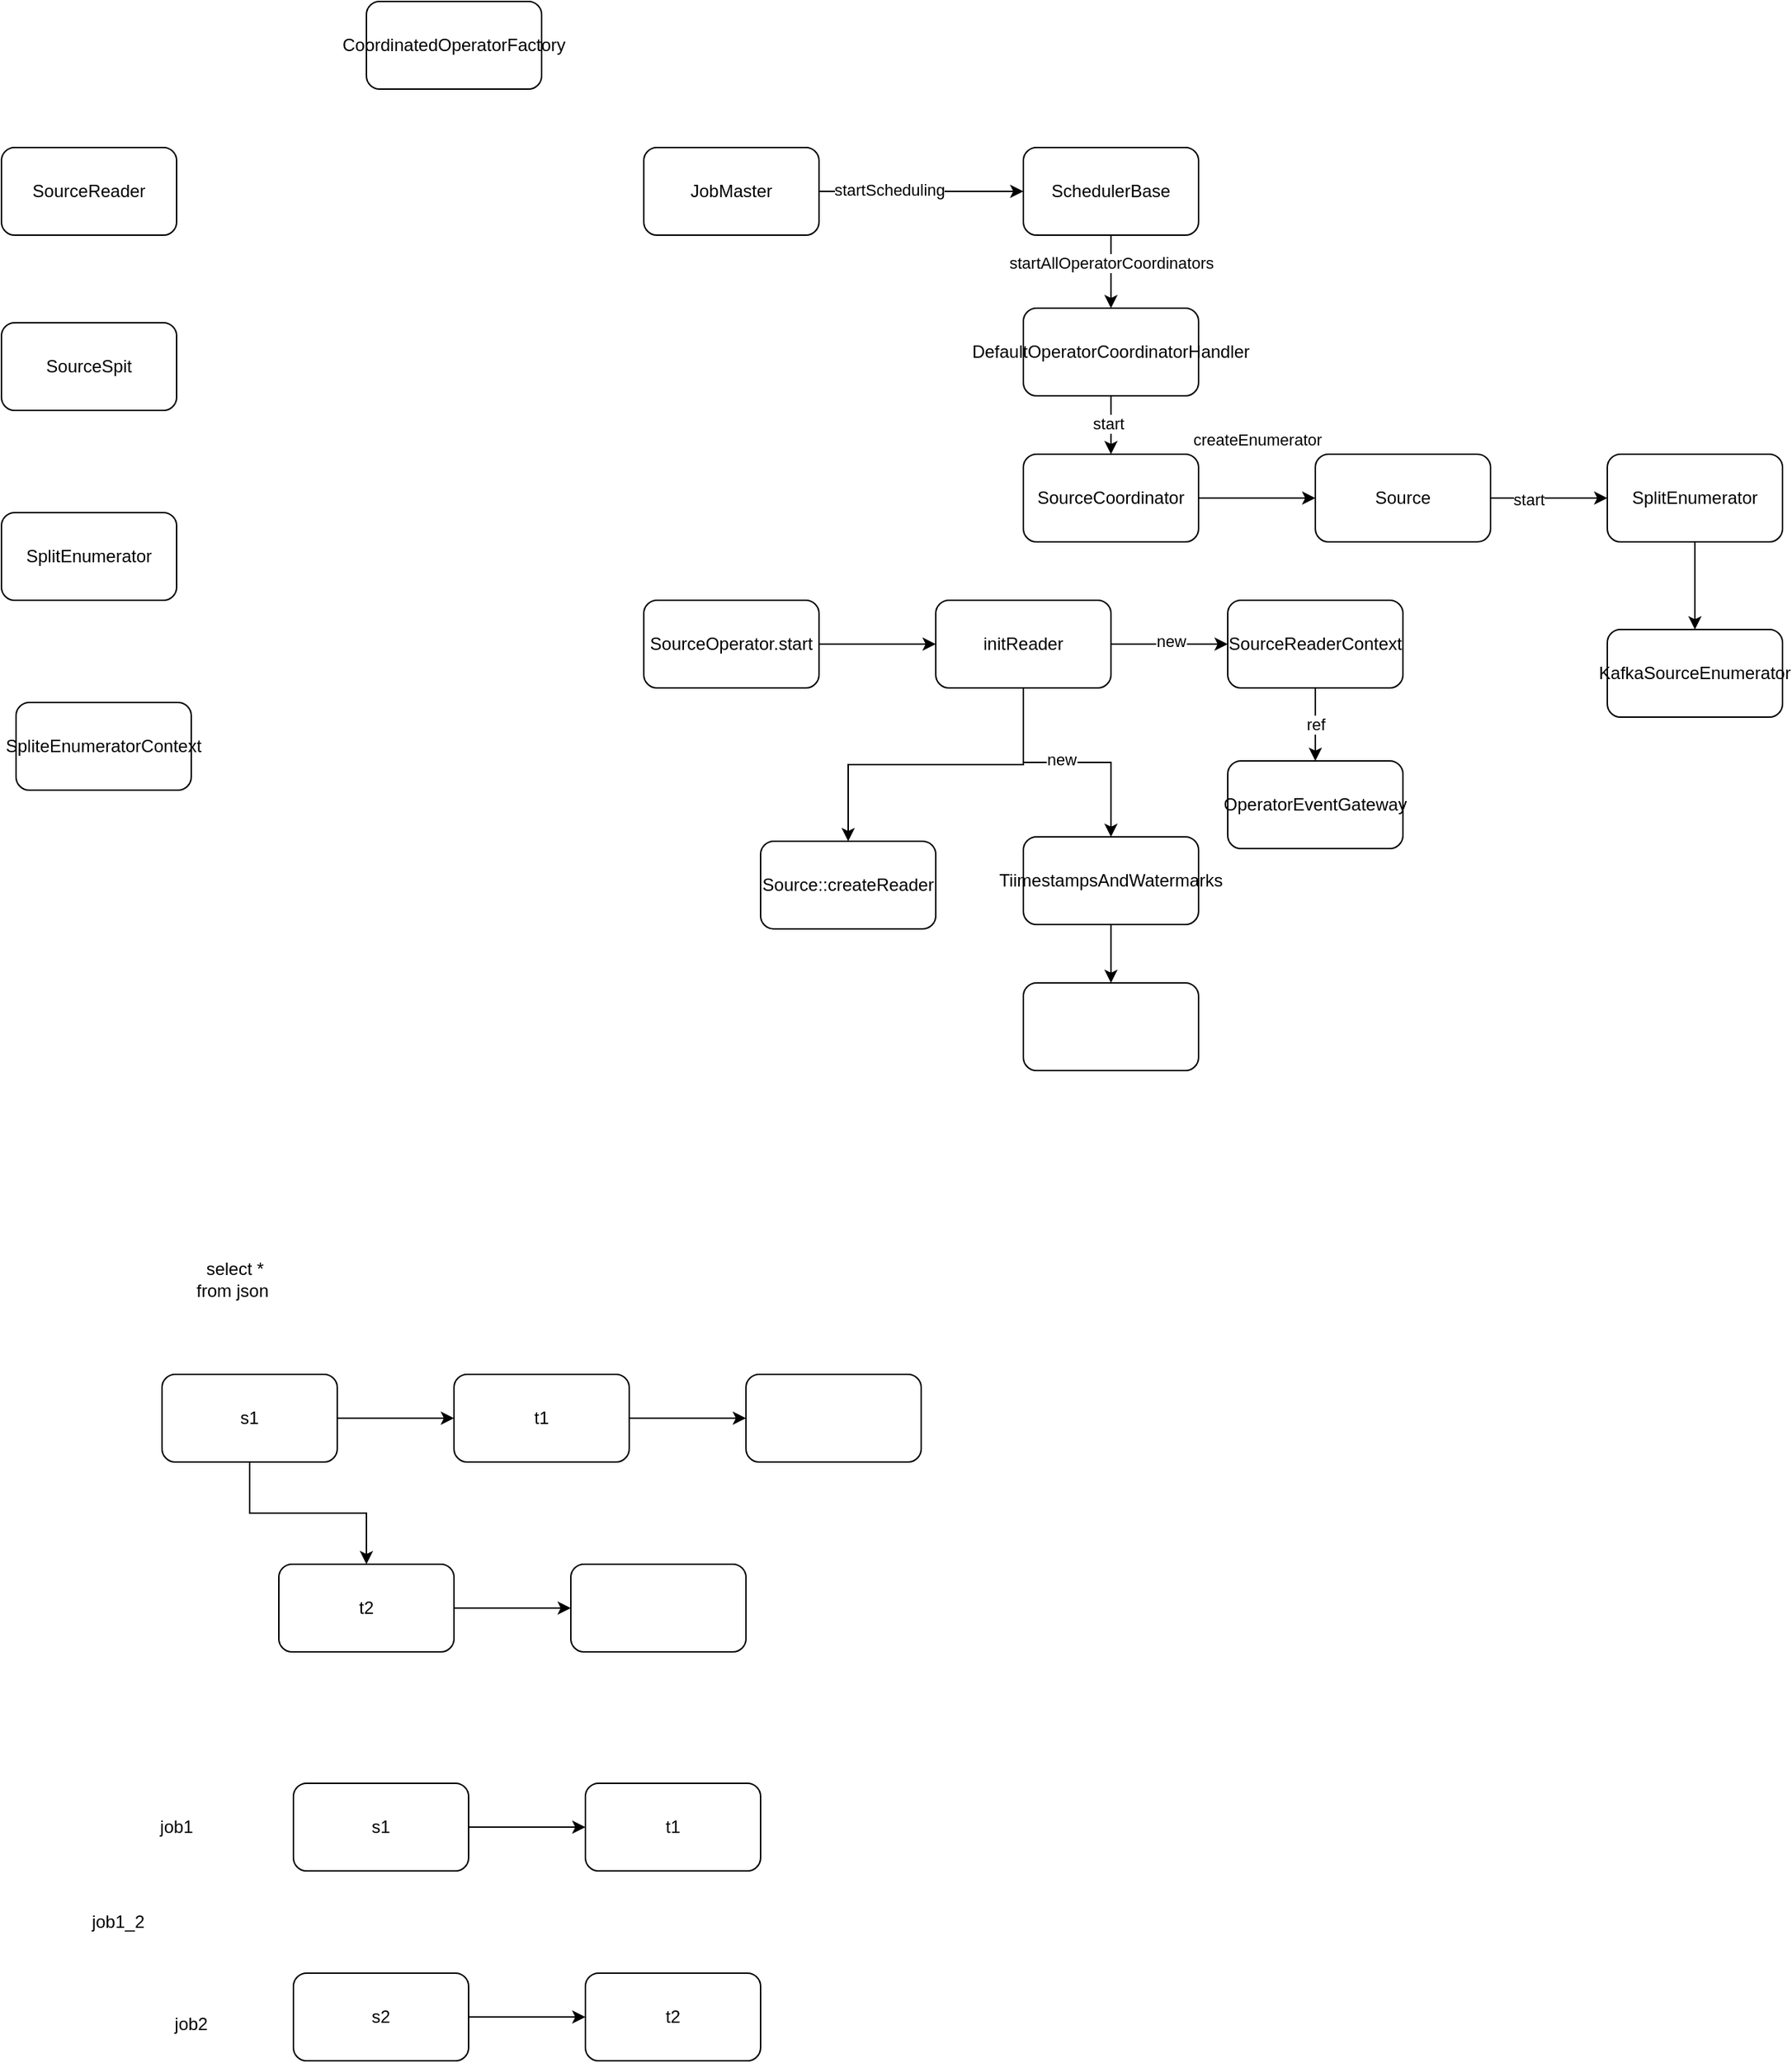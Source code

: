 <mxfile version="18.0.1" type="github">
  <diagram id="C5RBs43oDa-KdzZeNtuy" name="Page-1">
    <mxGraphModel dx="1018" dy="695" grid="1" gridSize="10" guides="1" tooltips="1" connect="1" arrows="1" fold="1" page="1" pageScale="1" pageWidth="827" pageHeight="1169" math="0" shadow="0">
      <root>
        <mxCell id="WIyWlLk6GJQsqaUBKTNV-0" />
        <mxCell id="WIyWlLk6GJQsqaUBKTNV-1" parent="WIyWlLk6GJQsqaUBKTNV-0" />
        <mxCell id="Z6JFAqd1UGmR_Z4NWey1-0" value="SourceSpit" style="rounded=1;whiteSpace=wrap;html=1;" parent="WIyWlLk6GJQsqaUBKTNV-1" vertex="1">
          <mxGeometry x="60" y="230" width="120" height="60" as="geometry" />
        </mxCell>
        <mxCell id="Z6JFAqd1UGmR_Z4NWey1-1" value="SplitEnumerator" style="rounded=1;whiteSpace=wrap;html=1;" parent="WIyWlLk6GJQsqaUBKTNV-1" vertex="1">
          <mxGeometry x="60" y="360" width="120" height="60" as="geometry" />
        </mxCell>
        <mxCell id="Z6JFAqd1UGmR_Z4NWey1-2" value="SpliteEnumeratorContext" style="rounded=1;whiteSpace=wrap;html=1;" parent="WIyWlLk6GJQsqaUBKTNV-1" vertex="1">
          <mxGeometry x="70" y="490" width="120" height="60" as="geometry" />
        </mxCell>
        <mxCell id="Z6JFAqd1UGmR_Z4NWey1-3" value="SourceReader" style="rounded=1;whiteSpace=wrap;html=1;" parent="WIyWlLk6GJQsqaUBKTNV-1" vertex="1">
          <mxGeometry x="60" y="110" width="120" height="60" as="geometry" />
        </mxCell>
        <mxCell id="Z6JFAqd1UGmR_Z4NWey1-16" value="" style="edgeStyle=orthogonalEdgeStyle;rounded=0;orthogonalLoop=1;jettySize=auto;html=1;" parent="WIyWlLk6GJQsqaUBKTNV-1" source="Z6JFAqd1UGmR_Z4NWey1-4" target="Z6JFAqd1UGmR_Z4NWey1-15" edge="1">
          <mxGeometry relative="1" as="geometry" />
        </mxCell>
        <mxCell id="Z6JFAqd1UGmR_Z4NWey1-17" value="createEnumerator" style="edgeLabel;html=1;align=center;verticalAlign=middle;resizable=0;points=[];" parent="Z6JFAqd1UGmR_Z4NWey1-16" vertex="1" connectable="0">
          <mxGeometry x="-0.45" y="-1" relative="1" as="geometry">
            <mxPoint x="18" y="-41" as="offset" />
          </mxGeometry>
        </mxCell>
        <mxCell id="Z6JFAqd1UGmR_Z4NWey1-4" value="SourceCoordinator" style="rounded=1;whiteSpace=wrap;html=1;" parent="WIyWlLk6GJQsqaUBKTNV-1" vertex="1">
          <mxGeometry x="760" y="320" width="120" height="60" as="geometry" />
        </mxCell>
        <mxCell id="Z6JFAqd1UGmR_Z4NWey1-5" value="CoordinatedOperatorFactory" style="rounded=1;whiteSpace=wrap;html=1;" parent="WIyWlLk6GJQsqaUBKTNV-1" vertex="1">
          <mxGeometry x="310" y="10" width="120" height="60" as="geometry" />
        </mxCell>
        <mxCell id="Z6JFAqd1UGmR_Z4NWey1-8" value="" style="edgeStyle=orthogonalEdgeStyle;rounded=0;orthogonalLoop=1;jettySize=auto;html=1;" parent="WIyWlLk6GJQsqaUBKTNV-1" source="Z6JFAqd1UGmR_Z4NWey1-6" target="Z6JFAqd1UGmR_Z4NWey1-7" edge="1">
          <mxGeometry relative="1" as="geometry" />
        </mxCell>
        <mxCell id="Z6JFAqd1UGmR_Z4NWey1-9" value="startScheduling" style="edgeLabel;html=1;align=center;verticalAlign=middle;resizable=0;points=[];" parent="Z6JFAqd1UGmR_Z4NWey1-8" vertex="1" connectable="0">
          <mxGeometry x="-0.325" y="1" relative="1" as="geometry">
            <mxPoint as="offset" />
          </mxGeometry>
        </mxCell>
        <mxCell id="Z6JFAqd1UGmR_Z4NWey1-6" value="JobMaster" style="rounded=1;whiteSpace=wrap;html=1;" parent="WIyWlLk6GJQsqaUBKTNV-1" vertex="1">
          <mxGeometry x="500" y="110" width="120" height="60" as="geometry" />
        </mxCell>
        <mxCell id="Z6JFAqd1UGmR_Z4NWey1-11" value="" style="edgeStyle=orthogonalEdgeStyle;rounded=0;orthogonalLoop=1;jettySize=auto;html=1;" parent="WIyWlLk6GJQsqaUBKTNV-1" source="Z6JFAqd1UGmR_Z4NWey1-7" target="Z6JFAqd1UGmR_Z4NWey1-10" edge="1">
          <mxGeometry relative="1" as="geometry" />
        </mxCell>
        <mxCell id="Z6JFAqd1UGmR_Z4NWey1-12" value="startAllOperatorCoordinators" style="edgeLabel;html=1;align=center;verticalAlign=middle;resizable=0;points=[];" parent="Z6JFAqd1UGmR_Z4NWey1-11" vertex="1" connectable="0">
          <mxGeometry x="-0.24" relative="1" as="geometry">
            <mxPoint as="offset" />
          </mxGeometry>
        </mxCell>
        <mxCell id="Z6JFAqd1UGmR_Z4NWey1-7" value="SchedulerBase" style="whiteSpace=wrap;html=1;rounded=1;" parent="WIyWlLk6GJQsqaUBKTNV-1" vertex="1">
          <mxGeometry x="760" y="110" width="120" height="60" as="geometry" />
        </mxCell>
        <mxCell id="Z6JFAqd1UGmR_Z4NWey1-13" value="" style="edgeStyle=orthogonalEdgeStyle;rounded=0;orthogonalLoop=1;jettySize=auto;html=1;" parent="WIyWlLk6GJQsqaUBKTNV-1" source="Z6JFAqd1UGmR_Z4NWey1-10" target="Z6JFAqd1UGmR_Z4NWey1-4" edge="1">
          <mxGeometry relative="1" as="geometry" />
        </mxCell>
        <mxCell id="Z6JFAqd1UGmR_Z4NWey1-14" value="start" style="edgeLabel;html=1;align=center;verticalAlign=middle;resizable=0;points=[];" parent="Z6JFAqd1UGmR_Z4NWey1-13" vertex="1" connectable="0">
          <mxGeometry x="-0.05" y="-2" relative="1" as="geometry">
            <mxPoint as="offset" />
          </mxGeometry>
        </mxCell>
        <mxCell id="Z6JFAqd1UGmR_Z4NWey1-10" value="DefaultOperatorCoordinatorHandler" style="whiteSpace=wrap;html=1;rounded=1;" parent="WIyWlLk6GJQsqaUBKTNV-1" vertex="1">
          <mxGeometry x="760" y="220" width="120" height="60" as="geometry" />
        </mxCell>
        <mxCell id="Z6JFAqd1UGmR_Z4NWey1-19" value="" style="edgeStyle=orthogonalEdgeStyle;rounded=0;orthogonalLoop=1;jettySize=auto;html=1;" parent="WIyWlLk6GJQsqaUBKTNV-1" source="Z6JFAqd1UGmR_Z4NWey1-15" target="Z6JFAqd1UGmR_Z4NWey1-18" edge="1">
          <mxGeometry relative="1" as="geometry" />
        </mxCell>
        <mxCell id="Z6JFAqd1UGmR_Z4NWey1-20" value="start" style="edgeLabel;html=1;align=center;verticalAlign=middle;resizable=0;points=[];" parent="Z6JFAqd1UGmR_Z4NWey1-19" vertex="1" connectable="0">
          <mxGeometry x="-0.35" y="-1" relative="1" as="geometry">
            <mxPoint as="offset" />
          </mxGeometry>
        </mxCell>
        <mxCell id="Z6JFAqd1UGmR_Z4NWey1-15" value="Source" style="whiteSpace=wrap;html=1;rounded=1;" parent="WIyWlLk6GJQsqaUBKTNV-1" vertex="1">
          <mxGeometry x="960" y="320" width="120" height="60" as="geometry" />
        </mxCell>
        <mxCell id="Z6JFAqd1UGmR_Z4NWey1-22" value="" style="edgeStyle=orthogonalEdgeStyle;rounded=0;orthogonalLoop=1;jettySize=auto;html=1;" parent="WIyWlLk6GJQsqaUBKTNV-1" source="Z6JFAqd1UGmR_Z4NWey1-18" target="Z6JFAqd1UGmR_Z4NWey1-21" edge="1">
          <mxGeometry relative="1" as="geometry" />
        </mxCell>
        <mxCell id="Z6JFAqd1UGmR_Z4NWey1-18" value="SplitEnumerator" style="whiteSpace=wrap;html=1;rounded=1;" parent="WIyWlLk6GJQsqaUBKTNV-1" vertex="1">
          <mxGeometry x="1160" y="320" width="120" height="60" as="geometry" />
        </mxCell>
        <mxCell id="Z6JFAqd1UGmR_Z4NWey1-21" value="KafkaSourceEnumerator" style="whiteSpace=wrap;html=1;rounded=1;" parent="WIyWlLk6GJQsqaUBKTNV-1" vertex="1">
          <mxGeometry x="1160" y="440" width="120" height="60" as="geometry" />
        </mxCell>
        <mxCell id="Z6JFAqd1UGmR_Z4NWey1-25" value="" style="edgeStyle=orthogonalEdgeStyle;rounded=0;orthogonalLoop=1;jettySize=auto;html=1;" parent="WIyWlLk6GJQsqaUBKTNV-1" source="Z6JFAqd1UGmR_Z4NWey1-23" target="Z6JFAqd1UGmR_Z4NWey1-24" edge="1">
          <mxGeometry relative="1" as="geometry" />
        </mxCell>
        <mxCell id="Z6JFAqd1UGmR_Z4NWey1-23" value="SourceOperator.start" style="rounded=1;whiteSpace=wrap;html=1;" parent="WIyWlLk6GJQsqaUBKTNV-1" vertex="1">
          <mxGeometry x="500" y="420" width="120" height="60" as="geometry" />
        </mxCell>
        <mxCell id="Z6JFAqd1UGmR_Z4NWey1-27" value="" style="edgeStyle=orthogonalEdgeStyle;rounded=0;orthogonalLoop=1;jettySize=auto;html=1;" parent="WIyWlLk6GJQsqaUBKTNV-1" source="Z6JFAqd1UGmR_Z4NWey1-24" target="Z6JFAqd1UGmR_Z4NWey1-26" edge="1">
          <mxGeometry relative="1" as="geometry" />
        </mxCell>
        <mxCell id="Z6JFAqd1UGmR_Z4NWey1-28" value="new" style="edgeLabel;html=1;align=center;verticalAlign=middle;resizable=0;points=[];" parent="Z6JFAqd1UGmR_Z4NWey1-27" vertex="1" connectable="0">
          <mxGeometry x="0.025" y="2" relative="1" as="geometry">
            <mxPoint as="offset" />
          </mxGeometry>
        </mxCell>
        <mxCell id="Z6JFAqd1UGmR_Z4NWey1-33" value="" style="edgeStyle=orthogonalEdgeStyle;rounded=0;orthogonalLoop=1;jettySize=auto;html=1;" parent="WIyWlLk6GJQsqaUBKTNV-1" source="Z6JFAqd1UGmR_Z4NWey1-24" target="Z6JFAqd1UGmR_Z4NWey1-32" edge="1">
          <mxGeometry relative="1" as="geometry" />
        </mxCell>
        <mxCell id="Z6JFAqd1UGmR_Z4NWey1-34" value="new" style="edgeLabel;html=1;align=center;verticalAlign=middle;resizable=0;points=[];" parent="Z6JFAqd1UGmR_Z4NWey1-33" vertex="1" connectable="0">
          <mxGeometry x="-0.05" y="2" relative="1" as="geometry">
            <mxPoint as="offset" />
          </mxGeometry>
        </mxCell>
        <mxCell id="Z6JFAqd1UGmR_Z4NWey1-39" value="" style="edgeStyle=orthogonalEdgeStyle;rounded=0;orthogonalLoop=1;jettySize=auto;html=1;" parent="WIyWlLk6GJQsqaUBKTNV-1" source="Z6JFAqd1UGmR_Z4NWey1-24" target="Z6JFAqd1UGmR_Z4NWey1-38" edge="1">
          <mxGeometry relative="1" as="geometry" />
        </mxCell>
        <mxCell id="Z6JFAqd1UGmR_Z4NWey1-24" value="initReader" style="rounded=1;whiteSpace=wrap;html=1;" parent="WIyWlLk6GJQsqaUBKTNV-1" vertex="1">
          <mxGeometry x="700" y="420" width="120" height="60" as="geometry" />
        </mxCell>
        <mxCell id="Z6JFAqd1UGmR_Z4NWey1-30" value="" style="edgeStyle=orthogonalEdgeStyle;rounded=0;orthogonalLoop=1;jettySize=auto;html=1;" parent="WIyWlLk6GJQsqaUBKTNV-1" source="Z6JFAqd1UGmR_Z4NWey1-26" target="Z6JFAqd1UGmR_Z4NWey1-29" edge="1">
          <mxGeometry relative="1" as="geometry" />
        </mxCell>
        <mxCell id="Z6JFAqd1UGmR_Z4NWey1-31" value="ref" style="edgeLabel;html=1;align=center;verticalAlign=middle;resizable=0;points=[];" parent="Z6JFAqd1UGmR_Z4NWey1-30" vertex="1" connectable="0">
          <mxGeometry x="-0.025" relative="1" as="geometry">
            <mxPoint as="offset" />
          </mxGeometry>
        </mxCell>
        <mxCell id="Z6JFAqd1UGmR_Z4NWey1-26" value="SourceReaderContext" style="whiteSpace=wrap;html=1;rounded=1;" parent="WIyWlLk6GJQsqaUBKTNV-1" vertex="1">
          <mxGeometry x="900" y="420" width="120" height="60" as="geometry" />
        </mxCell>
        <mxCell id="Z6JFAqd1UGmR_Z4NWey1-29" value="OperatorEventGateway" style="whiteSpace=wrap;html=1;rounded=1;" parent="WIyWlLk6GJQsqaUBKTNV-1" vertex="1">
          <mxGeometry x="900" y="530" width="120" height="60" as="geometry" />
        </mxCell>
        <mxCell id="Z6JFAqd1UGmR_Z4NWey1-36" value="" style="edgeStyle=orthogonalEdgeStyle;rounded=0;orthogonalLoop=1;jettySize=auto;html=1;" parent="WIyWlLk6GJQsqaUBKTNV-1" source="Z6JFAqd1UGmR_Z4NWey1-32" target="Z6JFAqd1UGmR_Z4NWey1-35" edge="1">
          <mxGeometry relative="1" as="geometry" />
        </mxCell>
        <mxCell id="Z6JFAqd1UGmR_Z4NWey1-32" value="TiimestampsAndWatermarks" style="whiteSpace=wrap;html=1;rounded=1;" parent="WIyWlLk6GJQsqaUBKTNV-1" vertex="1">
          <mxGeometry x="760" y="582" width="120" height="60" as="geometry" />
        </mxCell>
        <mxCell id="Z6JFAqd1UGmR_Z4NWey1-35" value="" style="whiteSpace=wrap;html=1;rounded=1;" parent="WIyWlLk6GJQsqaUBKTNV-1" vertex="1">
          <mxGeometry x="760" y="682" width="120" height="60" as="geometry" />
        </mxCell>
        <mxCell id="Z6JFAqd1UGmR_Z4NWey1-38" value="Source::createReader" style="whiteSpace=wrap;html=1;rounded=1;" parent="WIyWlLk6GJQsqaUBKTNV-1" vertex="1">
          <mxGeometry x="580" y="585" width="120" height="60" as="geometry" />
        </mxCell>
        <mxCell id="8kk2aIEPICnsnLVmzNCE-2" value="" style="edgeStyle=orthogonalEdgeStyle;rounded=0;orthogonalLoop=1;jettySize=auto;html=1;" edge="1" parent="WIyWlLk6GJQsqaUBKTNV-1" source="8kk2aIEPICnsnLVmzNCE-0" target="8kk2aIEPICnsnLVmzNCE-1">
          <mxGeometry relative="1" as="geometry" />
        </mxCell>
        <mxCell id="8kk2aIEPICnsnLVmzNCE-4" value="" style="edgeStyle=orthogonalEdgeStyle;rounded=0;orthogonalLoop=1;jettySize=auto;html=1;" edge="1" parent="WIyWlLk6GJQsqaUBKTNV-1" source="8kk2aIEPICnsnLVmzNCE-0" target="8kk2aIEPICnsnLVmzNCE-3">
          <mxGeometry relative="1" as="geometry" />
        </mxCell>
        <mxCell id="8kk2aIEPICnsnLVmzNCE-0" value="s1" style="rounded=1;whiteSpace=wrap;html=1;" vertex="1" parent="WIyWlLk6GJQsqaUBKTNV-1">
          <mxGeometry x="170" y="950" width="120" height="60" as="geometry" />
        </mxCell>
        <mxCell id="8kk2aIEPICnsnLVmzNCE-17" value="" style="edgeStyle=orthogonalEdgeStyle;rounded=0;orthogonalLoop=1;jettySize=auto;html=1;" edge="1" parent="WIyWlLk6GJQsqaUBKTNV-1" source="8kk2aIEPICnsnLVmzNCE-1" target="8kk2aIEPICnsnLVmzNCE-16">
          <mxGeometry relative="1" as="geometry" />
        </mxCell>
        <mxCell id="8kk2aIEPICnsnLVmzNCE-1" value="t1" style="whiteSpace=wrap;html=1;rounded=1;" vertex="1" parent="WIyWlLk6GJQsqaUBKTNV-1">
          <mxGeometry x="370" y="950" width="120" height="60" as="geometry" />
        </mxCell>
        <mxCell id="8kk2aIEPICnsnLVmzNCE-19" value="" style="edgeStyle=orthogonalEdgeStyle;rounded=0;orthogonalLoop=1;jettySize=auto;html=1;" edge="1" parent="WIyWlLk6GJQsqaUBKTNV-1" source="8kk2aIEPICnsnLVmzNCE-3" target="8kk2aIEPICnsnLVmzNCE-18">
          <mxGeometry relative="1" as="geometry" />
        </mxCell>
        <mxCell id="8kk2aIEPICnsnLVmzNCE-3" value="t2" style="whiteSpace=wrap;html=1;rounded=1;" vertex="1" parent="WIyWlLk6GJQsqaUBKTNV-1">
          <mxGeometry x="250" y="1080" width="120" height="60" as="geometry" />
        </mxCell>
        <mxCell id="8kk2aIEPICnsnLVmzNCE-5" value="" style="edgeStyle=orthogonalEdgeStyle;rounded=0;orthogonalLoop=1;jettySize=auto;html=1;" edge="1" parent="WIyWlLk6GJQsqaUBKTNV-1" source="8kk2aIEPICnsnLVmzNCE-7" target="8kk2aIEPICnsnLVmzNCE-8">
          <mxGeometry relative="1" as="geometry" />
        </mxCell>
        <mxCell id="8kk2aIEPICnsnLVmzNCE-7" value="s1" style="rounded=1;whiteSpace=wrap;html=1;" vertex="1" parent="WIyWlLk6GJQsqaUBKTNV-1">
          <mxGeometry x="260" y="1230" width="120" height="60" as="geometry" />
        </mxCell>
        <mxCell id="8kk2aIEPICnsnLVmzNCE-8" value="t1" style="whiteSpace=wrap;html=1;rounded=1;" vertex="1" parent="WIyWlLk6GJQsqaUBKTNV-1">
          <mxGeometry x="460" y="1230" width="120" height="60" as="geometry" />
        </mxCell>
        <mxCell id="8kk2aIEPICnsnLVmzNCE-9" value="t2" style="whiteSpace=wrap;html=1;rounded=1;" vertex="1" parent="WIyWlLk6GJQsqaUBKTNV-1">
          <mxGeometry x="460" y="1360" width="120" height="60" as="geometry" />
        </mxCell>
        <mxCell id="8kk2aIEPICnsnLVmzNCE-11" value="" style="edgeStyle=orthogonalEdgeStyle;rounded=0;orthogonalLoop=1;jettySize=auto;html=1;" edge="1" parent="WIyWlLk6GJQsqaUBKTNV-1" source="8kk2aIEPICnsnLVmzNCE-10" target="8kk2aIEPICnsnLVmzNCE-9">
          <mxGeometry relative="1" as="geometry" />
        </mxCell>
        <mxCell id="8kk2aIEPICnsnLVmzNCE-10" value="s2" style="rounded=1;whiteSpace=wrap;html=1;" vertex="1" parent="WIyWlLk6GJQsqaUBKTNV-1">
          <mxGeometry x="260" y="1360" width="120" height="60" as="geometry" />
        </mxCell>
        <mxCell id="8kk2aIEPICnsnLVmzNCE-12" value="job1" style="text;html=1;strokeColor=none;fillColor=none;align=center;verticalAlign=middle;whiteSpace=wrap;rounded=0;" vertex="1" parent="WIyWlLk6GJQsqaUBKTNV-1">
          <mxGeometry x="150" y="1245" width="60" height="30" as="geometry" />
        </mxCell>
        <mxCell id="8kk2aIEPICnsnLVmzNCE-13" value="job2" style="text;html=1;strokeColor=none;fillColor=none;align=center;verticalAlign=middle;whiteSpace=wrap;rounded=0;" vertex="1" parent="WIyWlLk6GJQsqaUBKTNV-1">
          <mxGeometry x="160" y="1380" width="60" height="30" as="geometry" />
        </mxCell>
        <mxCell id="8kk2aIEPICnsnLVmzNCE-14" value="job1_2" style="text;html=1;strokeColor=none;fillColor=none;align=center;verticalAlign=middle;whiteSpace=wrap;rounded=0;" vertex="1" parent="WIyWlLk6GJQsqaUBKTNV-1">
          <mxGeometry x="110" y="1310" width="60" height="30" as="geometry" />
        </mxCell>
        <mxCell id="8kk2aIEPICnsnLVmzNCE-15" value="select * from json&amp;nbsp;" style="text;html=1;strokeColor=none;fillColor=none;align=center;verticalAlign=middle;whiteSpace=wrap;rounded=0;" vertex="1" parent="WIyWlLk6GJQsqaUBKTNV-1">
          <mxGeometry x="190" y="870" width="60" height="30" as="geometry" />
        </mxCell>
        <mxCell id="8kk2aIEPICnsnLVmzNCE-16" value="" style="whiteSpace=wrap;html=1;rounded=1;" vertex="1" parent="WIyWlLk6GJQsqaUBKTNV-1">
          <mxGeometry x="570" y="950" width="120" height="60" as="geometry" />
        </mxCell>
        <mxCell id="8kk2aIEPICnsnLVmzNCE-18" value="" style="whiteSpace=wrap;html=1;rounded=1;" vertex="1" parent="WIyWlLk6GJQsqaUBKTNV-1">
          <mxGeometry x="450" y="1080" width="120" height="60" as="geometry" />
        </mxCell>
      </root>
    </mxGraphModel>
  </diagram>
</mxfile>
